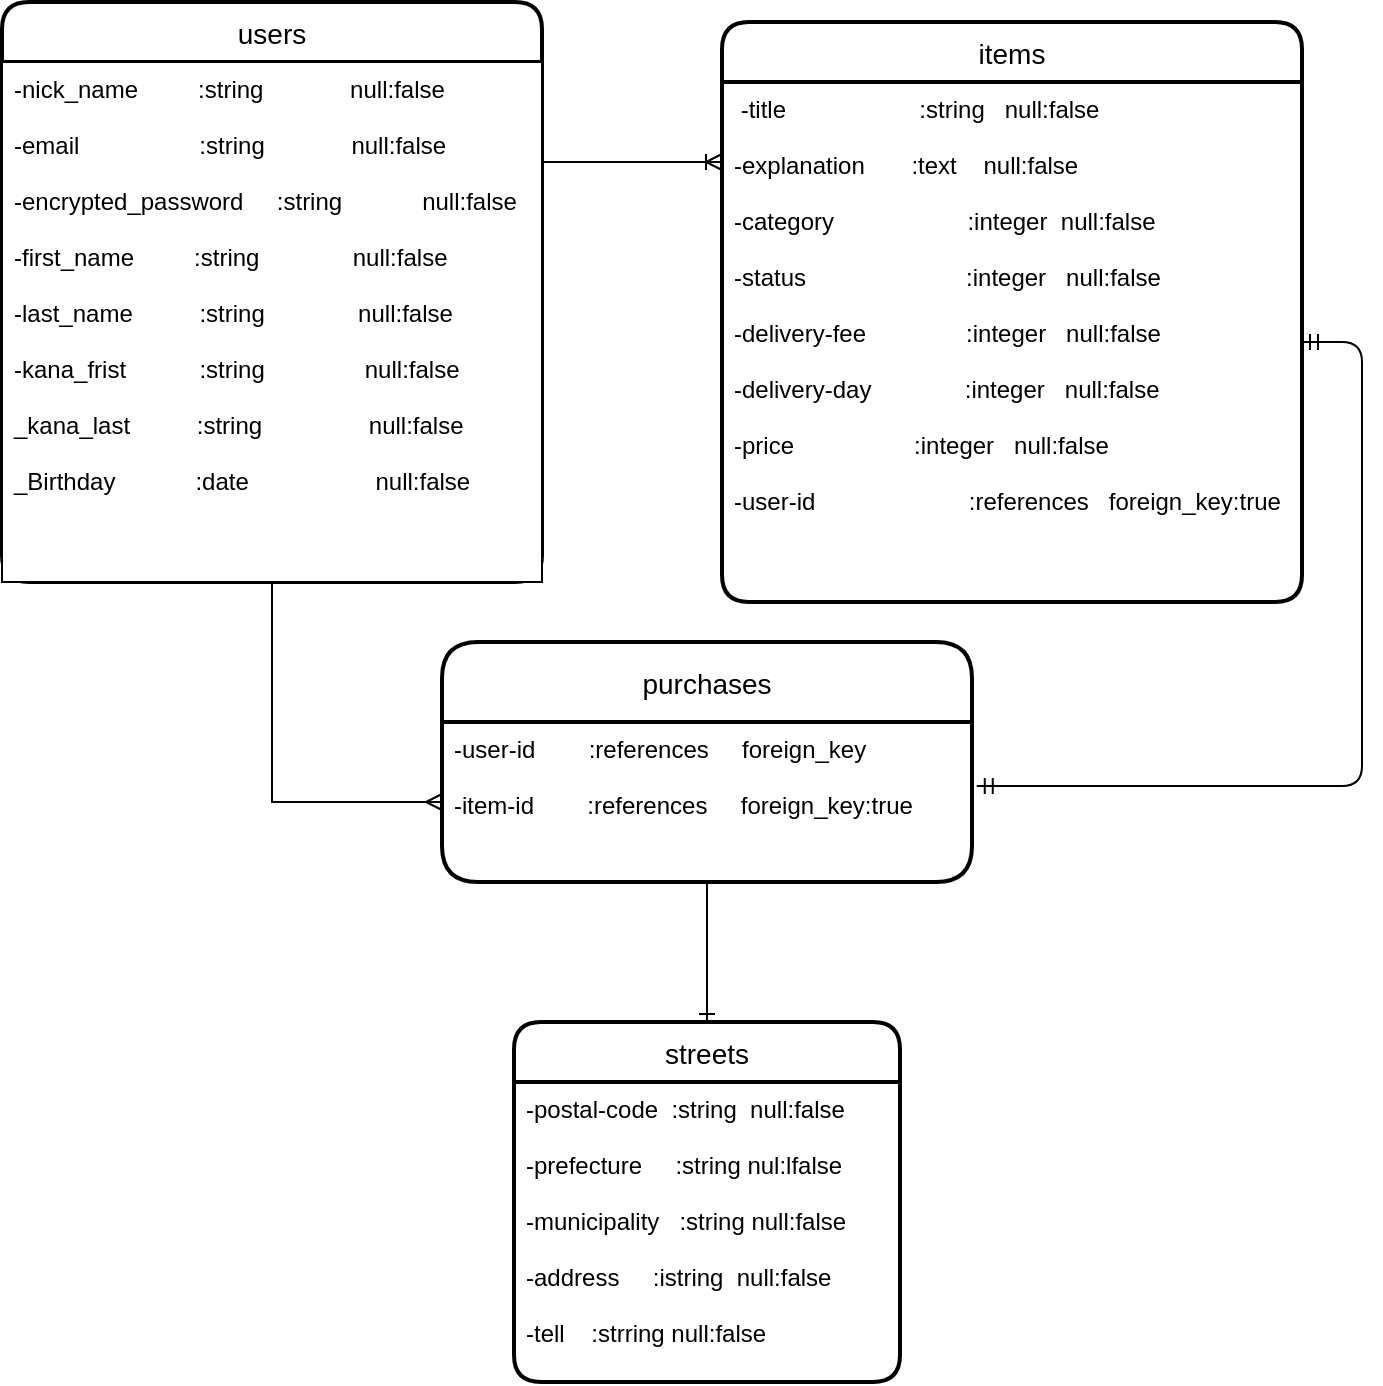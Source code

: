 <mxfile version="13.6.5">
    <diagram id="rfZwEmLnuB5WNBPeV_9B" name="ページ1">
        <mxGraphModel dx="1748" dy="1849" grid="1" gridSize="10" guides="1" tooltips="1" connect="1" arrows="1" fold="1" page="1" pageScale="1" pageWidth="827" pageHeight="1169" math="0" shadow="0">
            <root>
                <mxCell id="0"/>
                <mxCell id="1" parent="0"/>
                <mxCell id="75" style="edgeStyle=orthogonalEdgeStyle;rounded=0;orthogonalLoop=1;jettySize=auto;html=1;exitX=0.5;exitY=1;exitDx=0;exitDy=0;entryX=0;entryY=0.5;entryDx=0;entryDy=0;endArrow=ERmany;endFill=0;" parent="1" source="42" target="58" edge="1">
                    <mxGeometry relative="1" as="geometry"/>
                </mxCell>
                <mxCell id="64" value="" style="edgeStyle=entityRelationEdgeStyle;fontSize=12;html=1;endArrow=ERoneToMany;" parent="1" edge="1">
                    <mxGeometry width="100" height="100" relative="1" as="geometry">
                        <mxPoint x="-550" y="-940" as="sourcePoint"/>
                        <mxPoint x="-360" y="-940" as="targetPoint"/>
                    </mxGeometry>
                </mxCell>
                <mxCell id="76" value="" style="edgeStyle=entityRelationEdgeStyle;fontSize=12;html=1;endArrow=ERmandOne;startArrow=ERmandOne;exitX=1.009;exitY=0.4;exitDx=0;exitDy=0;exitPerimeter=0;" parent="1" source="58" target="48" edge="1">
                    <mxGeometry width="100" height="100" relative="1" as="geometry">
                        <mxPoint x="-440" y="-640" as="sourcePoint"/>
                        <mxPoint x="-340" y="-740" as="targetPoint"/>
                    </mxGeometry>
                </mxCell>
                <mxCell id="84" style="edgeStyle=orthogonalEdgeStyle;rounded=0;orthogonalLoop=1;jettySize=auto;html=1;exitX=0.5;exitY=1;exitDx=0;exitDy=0;entryX=0.5;entryY=0;entryDx=0;entryDy=0;endArrow=ERone;endFill=0;" parent="1" source="58" target="77" edge="1">
                    <mxGeometry relative="1" as="geometry"/>
                </mxCell>
                <mxCell id="42" value="users" style="swimlane;childLayout=stackLayout;horizontal=1;startSize=30;horizontalStack=0;rounded=1;fontSize=14;fontStyle=0;strokeWidth=2;resizeParent=0;resizeLast=1;shadow=0;dashed=0;align=center;" parent="1" vertex="1">
                    <mxGeometry x="-720" y="-1020" width="270" height="290" as="geometry"/>
                </mxCell>
                <mxCell id="43" value="-nick_name         :string             null:false  &#10;&#10;-email                  :string             null:false&#10;&#10;-encrypted_password     :string            null:false&#10;&#10;-first_name         :string              null:false&#10;&#10;-last_name          :string              null:false&#10;&#10;-kana_frist           :string               null:false&#10;&#10;_kana_last          :string                null:false&#10; &#10;_Birthday            :date                   null:false&#10;&#10;&#10;&#10;&#10;&#10;&#10;" style="align=left;spacingLeft=4;fontSize=12;verticalAlign=top;resizable=0;rotatable=0;part=1;" parent="42" vertex="1">
                    <mxGeometry y="30" width="270" height="260" as="geometry"/>
                </mxCell>
                <mxCell id="47" value="items" style="swimlane;childLayout=stackLayout;horizontal=1;startSize=30;horizontalStack=0;rounded=1;fontSize=14;fontStyle=0;strokeWidth=2;resizeParent=0;resizeLast=1;shadow=0;dashed=0;align=center;" parent="1" vertex="1">
                    <mxGeometry x="-360" y="-1010" width="290" height="290" as="geometry"/>
                </mxCell>
                <mxCell id="48" value=" -title                    :string   null:false&#10;&#10;-explanation       :text    null:false&#10;&#10;-category                    :integer  null:false&#10;&#10;-status                        :integer   null:false&#10;&#10;-delivery-fee               :integer   null:false&#10;&#10;-delivery-day              :integer   null:false&#10;&#10;-price                  :integer   null:false&#10;&#10;-user-id                       :references   foreign_key:true&#10;" style="align=left;strokeColor=none;fillColor=none;spacingLeft=4;fontSize=12;verticalAlign=top;resizable=0;rotatable=0;part=1;" parent="47" vertex="1">
                    <mxGeometry y="30" width="290" height="260" as="geometry"/>
                </mxCell>
                <mxCell id="57" value="purchases" style="swimlane;childLayout=stackLayout;horizontal=1;startSize=40;horizontalStack=0;rounded=1;fontSize=14;fontStyle=0;strokeWidth=2;resizeParent=0;resizeLast=1;shadow=0;dashed=0;align=center;" parent="1" vertex="1">
                    <mxGeometry x="-500" y="-700" width="265" height="120" as="geometry"/>
                </mxCell>
                <mxCell id="58" value="-user-id        :references     foreign_key&#10;&#10;-item-id        :references     foreign_key:true&#10;&#10;" style="align=left;strokeColor=none;fillColor=none;spacingLeft=4;fontSize=12;verticalAlign=top;resizable=0;rotatable=0;part=1;" parent="57" vertex="1">
                    <mxGeometry y="40" width="265" height="80" as="geometry"/>
                </mxCell>
                <mxCell id="77" value="streets" style="swimlane;childLayout=stackLayout;horizontal=1;startSize=30;horizontalStack=0;rounded=1;fontSize=14;fontStyle=0;strokeWidth=2;resizeParent=0;resizeLast=1;shadow=0;dashed=0;align=center;" parent="1" vertex="1">
                    <mxGeometry x="-464" y="-510" width="193" height="180" as="geometry"/>
                </mxCell>
                <mxCell id="78" value="-postal-code  :string  null:false&#10;&#10;-prefecture     :string nul:lfalse&#10;&#10;-municipality   :string null:false&#10;&#10;-address     :istring  null:false&#10;&#10;-tell    :strring null:false" style="align=left;strokeColor=none;fillColor=none;spacingLeft=4;fontSize=12;verticalAlign=top;resizable=0;rotatable=0;part=1;" parent="77" vertex="1">
                    <mxGeometry y="30" width="193" height="150" as="geometry"/>
                </mxCell>
            </root>
        </mxGraphModel>
    </diagram>
</mxfile>